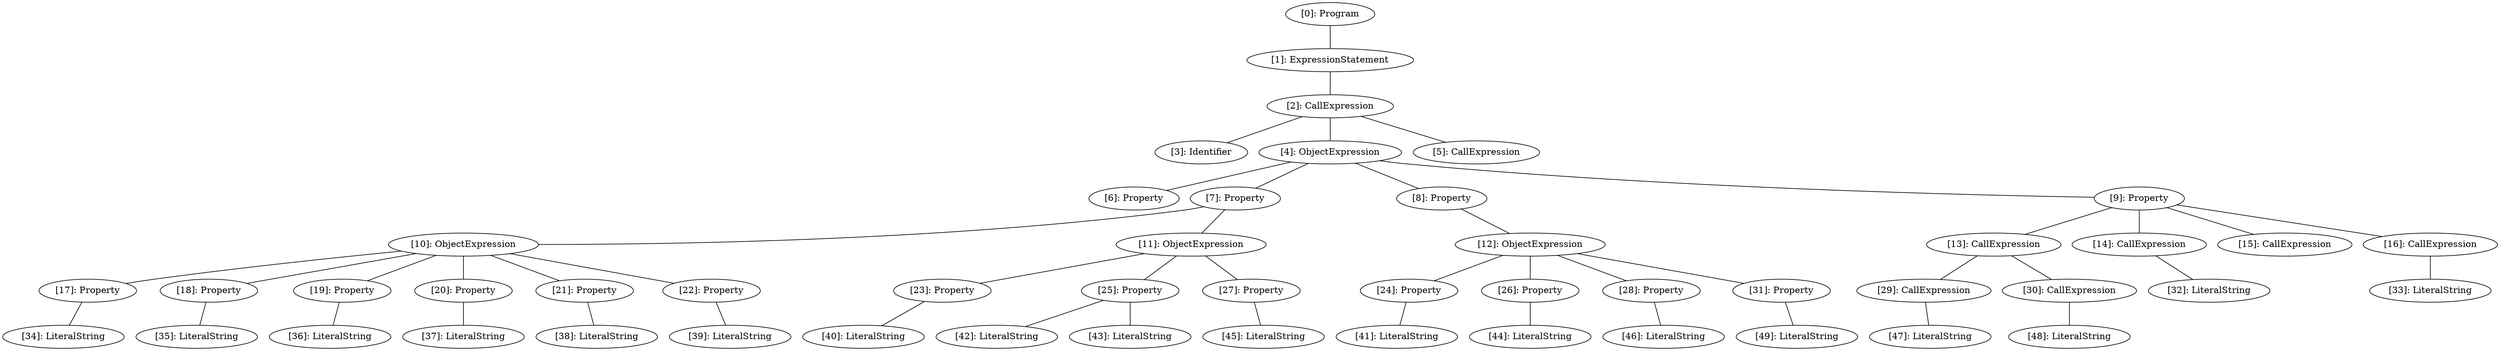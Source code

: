 // Result
graph {
	0 [label="[0]: Program"]
	1 [label="[1]: ExpressionStatement"]
	2 [label="[2]: CallExpression"]
	3 [label="[3]: Identifier"]
	4 [label="[4]: ObjectExpression"]
	5 [label="[5]: CallExpression"]
	6 [label="[6]: Property"]
	7 [label="[7]: Property"]
	8 [label="[8]: Property"]
	9 [label="[9]: Property"]
	10 [label="[10]: ObjectExpression"]
	11 [label="[11]: ObjectExpression"]
	12 [label="[12]: ObjectExpression"]
	13 [label="[13]: CallExpression"]
	14 [label="[14]: CallExpression"]
	15 [label="[15]: CallExpression"]
	16 [label="[16]: CallExpression"]
	17 [label="[17]: Property"]
	18 [label="[18]: Property"]
	19 [label="[19]: Property"]
	20 [label="[20]: Property"]
	21 [label="[21]: Property"]
	22 [label="[22]: Property"]
	23 [label="[23]: Property"]
	24 [label="[24]: Property"]
	25 [label="[25]: Property"]
	26 [label="[26]: Property"]
	27 [label="[27]: Property"]
	28 [label="[28]: Property"]
	29 [label="[29]: CallExpression"]
	30 [label="[30]: CallExpression"]
	31 [label="[31]: Property"]
	32 [label="[32]: LiteralString"]
	33 [label="[33]: LiteralString"]
	34 [label="[34]: LiteralString"]
	35 [label="[35]: LiteralString"]
	36 [label="[36]: LiteralString"]
	37 [label="[37]: LiteralString"]
	38 [label="[38]: LiteralString"]
	39 [label="[39]: LiteralString"]
	40 [label="[40]: LiteralString"]
	41 [label="[41]: LiteralString"]
	42 [label="[42]: LiteralString"]
	43 [label="[43]: LiteralString"]
	44 [label="[44]: LiteralString"]
	45 [label="[45]: LiteralString"]
	46 [label="[46]: LiteralString"]
	47 [label="[47]: LiteralString"]
	48 [label="[48]: LiteralString"]
	49 [label="[49]: LiteralString"]
	0 -- 1
	1 -- 2
	2 -- 3
	2 -- 4
	2 -- 5
	4 -- 6
	4 -- 7
	4 -- 8
	4 -- 9
	7 -- 10
	7 -- 11
	8 -- 12
	9 -- 13
	9 -- 14
	9 -- 15
	9 -- 16
	10 -- 17
	10 -- 18
	10 -- 19
	10 -- 20
	10 -- 21
	10 -- 22
	11 -- 23
	11 -- 25
	11 -- 27
	12 -- 24
	12 -- 26
	12 -- 28
	12 -- 31
	13 -- 29
	13 -- 30
	14 -- 32
	16 -- 33
	17 -- 34
	18 -- 35
	19 -- 36
	20 -- 37
	21 -- 38
	22 -- 39
	23 -- 40
	24 -- 41
	25 -- 42
	25 -- 43
	26 -- 44
	27 -- 45
	28 -- 46
	29 -- 47
	30 -- 48
	31 -- 49
}
